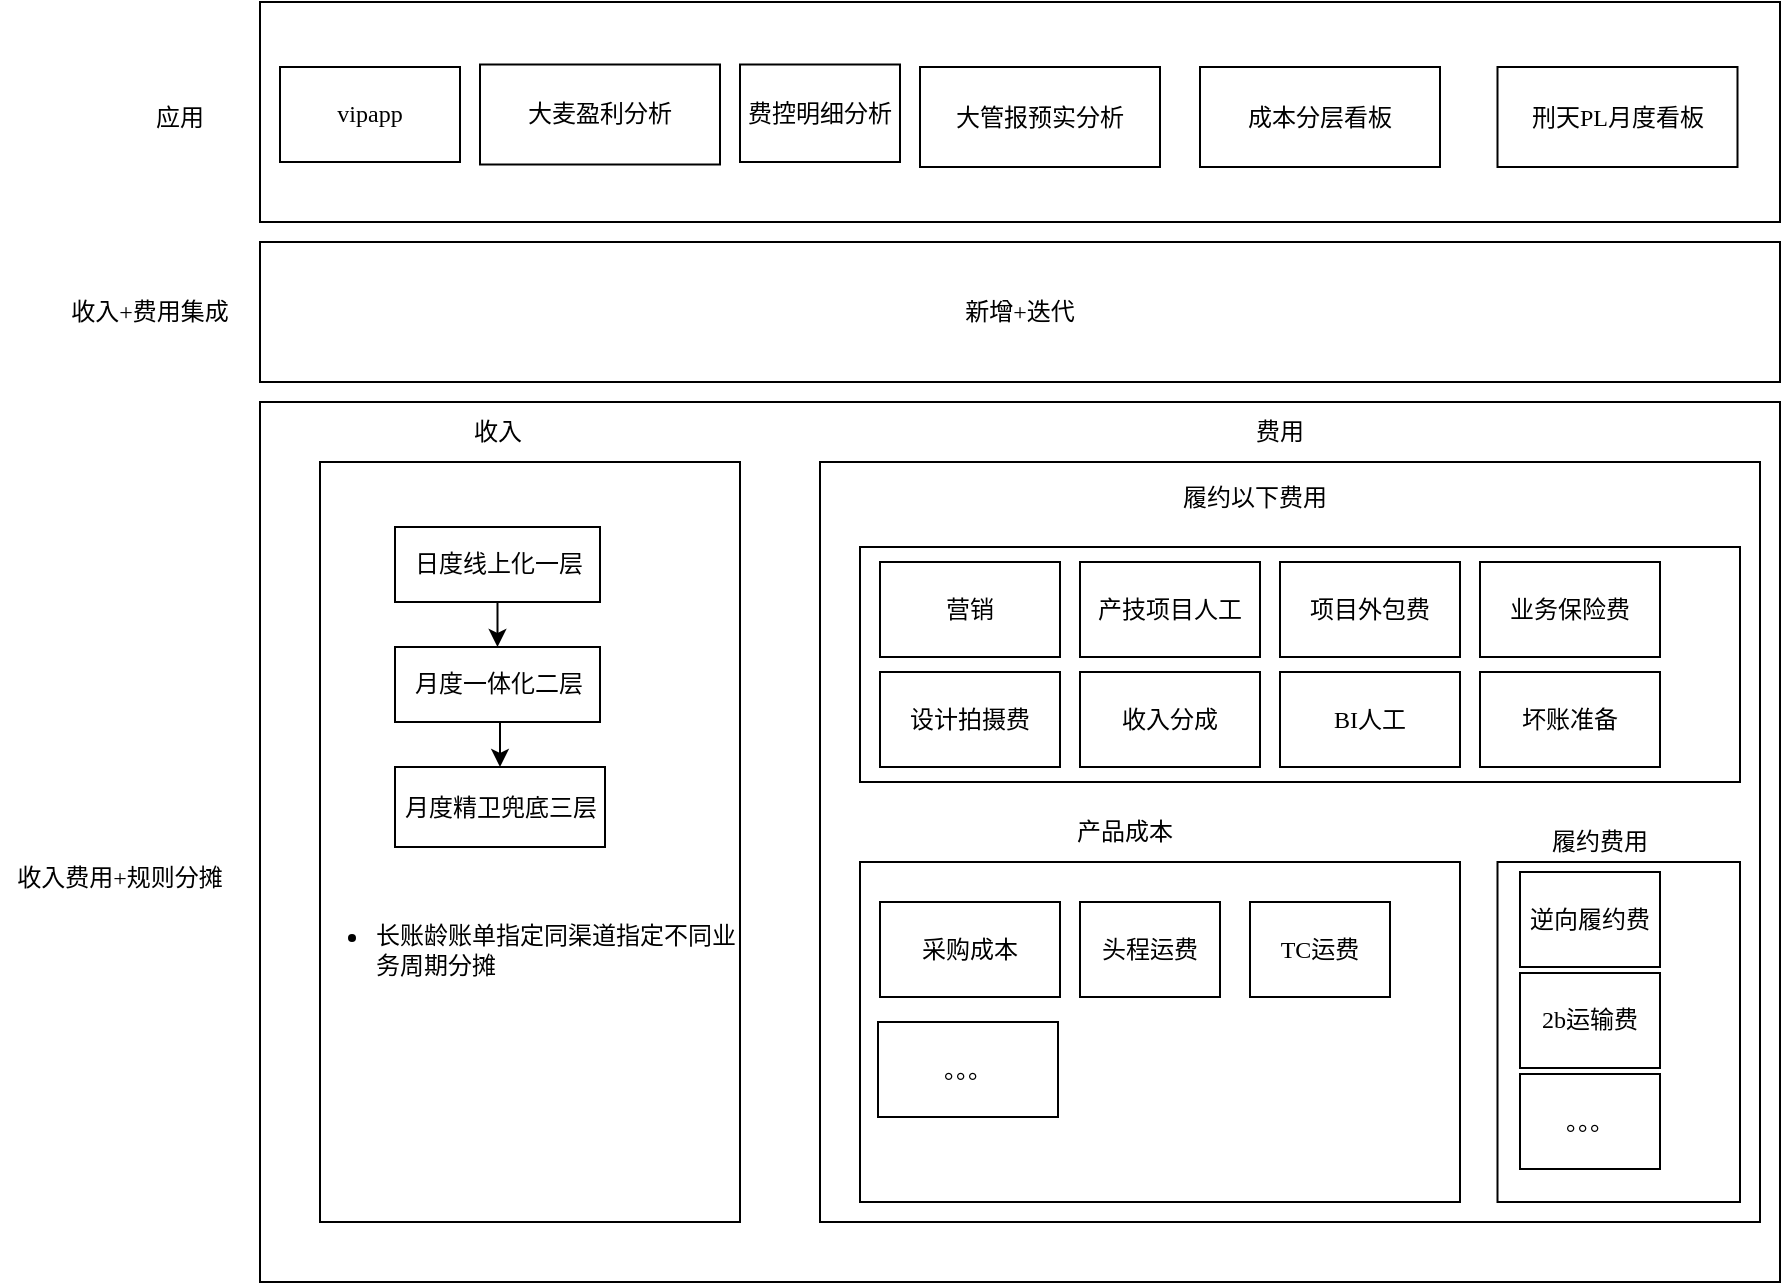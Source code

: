 <mxfile version="25.0.3">
  <diagram name="第 1 页" id="AUvHnZDIItohH6egJobj">
    <mxGraphModel dx="1789" dy="700" grid="1" gridSize="10" guides="1" tooltips="1" connect="1" arrows="1" fold="1" page="1" pageScale="1" pageWidth="827" pageHeight="1169" math="0" shadow="0">
      <root>
        <mxCell id="0" />
        <mxCell id="1" parent="0" />
        <mxCell id="qGcrRXvkYBeC9DR_U5yj-5" value="" style="rounded=0;whiteSpace=wrap;html=1;fontFamily=微软雅黑;fontSource=https%3A%2F%2Ffonts.googleapis.com%2Fcss%3Ffamily%3D%25E5%25BE%25AE%25E8%25BD%25AF%25E9%259B%2585%25E9%25BB%2591;" vertex="1" parent="1">
          <mxGeometry x="60" y="160" width="760" height="110" as="geometry" />
        </mxCell>
        <mxCell id="qGcrRXvkYBeC9DR_U5yj-1" value="vipapp" style="rounded=0;whiteSpace=wrap;html=1;fontFamily=微软雅黑;fontSource=https%3A%2F%2Ffonts.googleapis.com%2Fcss%3Ffamily%3D%25E5%25BE%25AE%25E8%25BD%25AF%25E9%259B%2585%25E9%25BB%2591;" vertex="1" parent="1">
          <mxGeometry x="70" y="192.5" width="90" height="47.5" as="geometry" />
        </mxCell>
        <mxCell id="qGcrRXvkYBeC9DR_U5yj-2" value="大麦盈利分析" style="rounded=0;whiteSpace=wrap;html=1;fontFamily=微软雅黑;fontSource=https%3A%2F%2Ffonts.googleapis.com%2Fcss%3Ffamily%3D%25E5%25BE%25AE%25E8%25BD%25AF%25E9%259B%2585%25E9%25BB%2591;" vertex="1" parent="1">
          <mxGeometry x="170" y="191.25" width="120" height="50" as="geometry" />
        </mxCell>
        <mxCell id="qGcrRXvkYBeC9DR_U5yj-3" value="大管报预实分析" style="rounded=0;whiteSpace=wrap;html=1;fontFamily=微软雅黑;fontSource=https%3A%2F%2Ffonts.googleapis.com%2Fcss%3Ffamily%3D%25E5%25BE%25AE%25E8%25BD%25AF%25E9%259B%2585%25E9%25BB%2591;" vertex="1" parent="1">
          <mxGeometry x="390" y="192.5" width="120" height="50" as="geometry" />
        </mxCell>
        <mxCell id="qGcrRXvkYBeC9DR_U5yj-4" value="成本分层看板" style="rounded=0;whiteSpace=wrap;html=1;fontFamily=微软雅黑;fontSource=https%3A%2F%2Ffonts.googleapis.com%2Fcss%3Ffamily%3D%25E5%25BE%25AE%25E8%25BD%25AF%25E9%259B%2585%25E9%25BB%2591;" vertex="1" parent="1">
          <mxGeometry x="530" y="192.5" width="120" height="50" as="geometry" />
        </mxCell>
        <mxCell id="qGcrRXvkYBeC9DR_U5yj-6" value="应用" style="text;html=1;align=center;verticalAlign=middle;whiteSpace=wrap;rounded=0;fontFamily=微软雅黑;fontSource=https%3A%2F%2Ffonts.googleapis.com%2Fcss%3Ffamily%3D%25E5%25BE%25AE%25E8%25BD%25AF%25E9%259B%2585%25E9%25BB%2591;" vertex="1" parent="1">
          <mxGeometry x="-10" y="202.5" width="60" height="30" as="geometry" />
        </mxCell>
        <mxCell id="qGcrRXvkYBeC9DR_U5yj-7" value="刑天PL月度看板" style="rounded=0;whiteSpace=wrap;html=1;fontFamily=微软雅黑;fontSource=https%3A%2F%2Ffonts.googleapis.com%2Fcss%3Ffamily%3D%25E5%25BE%25AE%25E8%25BD%25AF%25E9%259B%2585%25E9%25BB%2591;" vertex="1" parent="1">
          <mxGeometry x="678.75" y="192.5" width="120" height="50" as="geometry" />
        </mxCell>
        <mxCell id="qGcrRXvkYBeC9DR_U5yj-8" value="新增+迭代" style="rounded=0;whiteSpace=wrap;html=1;fontFamily=微软雅黑;fontSource=https%3A%2F%2Ffonts.googleapis.com%2Fcss%3Ffamily%3D%25E5%25BE%25AE%25E8%25BD%25AF%25E9%259B%2585%25E9%25BB%2591;" vertex="1" parent="1">
          <mxGeometry x="60" y="280" width="760" height="70" as="geometry" />
        </mxCell>
        <mxCell id="qGcrRXvkYBeC9DR_U5yj-11" value="收入+费用集成" style="text;html=1;align=center;verticalAlign=middle;whiteSpace=wrap;rounded=0;fontFamily=微软雅黑;fontSource=https%3A%2F%2Ffonts.googleapis.com%2Fcss%3Ffamily%3D%25E5%25BE%25AE%25E8%25BD%25AF%25E9%259B%2585%25E9%25BB%2591;" vertex="1" parent="1">
          <mxGeometry x="-40" y="300" width="90" height="30" as="geometry" />
        </mxCell>
        <mxCell id="qGcrRXvkYBeC9DR_U5yj-12" value="" style="rounded=0;whiteSpace=wrap;html=1;fontFamily=微软雅黑;fontSource=https%3A%2F%2Ffonts.googleapis.com%2Fcss%3Ffamily%3D%25E5%25BE%25AE%25E8%25BD%25AF%25E9%259B%2585%25E9%25BB%2591;" vertex="1" parent="1">
          <mxGeometry x="60" y="360" width="760" height="440" as="geometry" />
        </mxCell>
        <mxCell id="qGcrRXvkYBeC9DR_U5yj-13" value="" style="rounded=0;whiteSpace=wrap;html=1;fontFamily=微软雅黑;fontSource=https%3A%2F%2Ffonts.googleapis.com%2Fcss%3Ffamily%3D%25E5%25BE%25AE%25E8%25BD%25AF%25E9%259B%2585%25E9%25BB%2591;" vertex="1" parent="1">
          <mxGeometry x="90" y="390" width="210" height="380" as="geometry" />
        </mxCell>
        <mxCell id="qGcrRXvkYBeC9DR_U5yj-10" value="收入" style="text;html=1;align=center;verticalAlign=middle;whiteSpace=wrap;rounded=0;fontFamily=微软雅黑;fontSource=https%3A%2F%2Ffonts.googleapis.com%2Fcss%3Ffamily%3D%25E5%25BE%25AE%25E8%25BD%25AF%25E9%259B%2585%25E9%25BB%2591;" vertex="1" parent="1">
          <mxGeometry x="148.75" y="360" width="60" height="30" as="geometry" />
        </mxCell>
        <mxCell id="qGcrRXvkYBeC9DR_U5yj-14" value="收入费用+规则分摊" style="text;html=1;align=center;verticalAlign=middle;whiteSpace=wrap;rounded=0;fontFamily=微软雅黑;fontSource=https%3A%2F%2Ffonts.googleapis.com%2Fcss%3Ffamily%3D%25E5%25BE%25AE%25E8%25BD%25AF%25E9%259B%2585%25E9%25BB%2591;" vertex="1" parent="1">
          <mxGeometry x="-70" y="582.5" width="120" height="30" as="geometry" />
        </mxCell>
        <mxCell id="qGcrRXvkYBeC9DR_U5yj-15" value="费控明细分析" style="rounded=0;whiteSpace=wrap;html=1;fontFamily=微软雅黑;fontSource=https%3A%2F%2Ffonts.googleapis.com%2Fcss%3Ffamily%3D%25E5%25BE%25AE%25E8%25BD%25AF%25E9%259B%2585%25E9%25BB%2591;" vertex="1" parent="1">
          <mxGeometry x="300" y="191.25" width="80" height="48.75" as="geometry" />
        </mxCell>
        <mxCell id="qGcrRXvkYBeC9DR_U5yj-20" style="edgeStyle=orthogonalEdgeStyle;rounded=0;orthogonalLoop=1;jettySize=auto;html=1;exitX=0.5;exitY=1;exitDx=0;exitDy=0;entryX=0.5;entryY=0;entryDx=0;entryDy=0;fontFamily=微软雅黑;fontSource=https%3A%2F%2Ffonts.googleapis.com%2Fcss%3Ffamily%3D%25E5%25BE%25AE%25E8%25BD%25AF%25E9%259B%2585%25E9%25BB%2591;" edge="1" parent="1" source="qGcrRXvkYBeC9DR_U5yj-16" target="qGcrRXvkYBeC9DR_U5yj-17">
          <mxGeometry relative="1" as="geometry" />
        </mxCell>
        <mxCell id="qGcrRXvkYBeC9DR_U5yj-16" value="日度线上化一层" style="rounded=0;whiteSpace=wrap;html=1;fontFamily=微软雅黑;fontSource=https%3A%2F%2Ffonts.googleapis.com%2Fcss%3Ffamily%3D%25E5%25BE%25AE%25E8%25BD%25AF%25E9%259B%2585%25E9%25BB%2591;" vertex="1" parent="1">
          <mxGeometry x="127.5" y="422.5" width="102.5" height="37.5" as="geometry" />
        </mxCell>
        <mxCell id="qGcrRXvkYBeC9DR_U5yj-21" style="edgeStyle=orthogonalEdgeStyle;rounded=0;orthogonalLoop=1;jettySize=auto;html=1;exitX=0.5;exitY=1;exitDx=0;exitDy=0;entryX=0.5;entryY=0;entryDx=0;entryDy=0;fontFamily=微软雅黑;fontSource=https%3A%2F%2Ffonts.googleapis.com%2Fcss%3Ffamily%3D%25E5%25BE%25AE%25E8%25BD%25AF%25E9%259B%2585%25E9%25BB%2591;" edge="1" parent="1" source="qGcrRXvkYBeC9DR_U5yj-17" target="qGcrRXvkYBeC9DR_U5yj-18">
          <mxGeometry relative="1" as="geometry" />
        </mxCell>
        <mxCell id="qGcrRXvkYBeC9DR_U5yj-17" value="月度一体化二层" style="rounded=0;whiteSpace=wrap;html=1;fontFamily=微软雅黑;fontSource=https%3A%2F%2Ffonts.googleapis.com%2Fcss%3Ffamily%3D%25E5%25BE%25AE%25E8%25BD%25AF%25E9%259B%2585%25E9%25BB%2591;" vertex="1" parent="1">
          <mxGeometry x="127.5" y="482.5" width="102.5" height="37.5" as="geometry" />
        </mxCell>
        <mxCell id="qGcrRXvkYBeC9DR_U5yj-18" value="月度精卫兜底三层" style="rounded=0;whiteSpace=wrap;html=1;fontFamily=微软雅黑;fontSource=https%3A%2F%2Ffonts.googleapis.com%2Fcss%3Ffamily%3D%25E5%25BE%25AE%25E8%25BD%25AF%25E9%259B%2585%25E9%25BB%2591;" vertex="1" parent="1">
          <mxGeometry x="127.5" y="542.5" width="105" height="40" as="geometry" />
        </mxCell>
        <mxCell id="qGcrRXvkYBeC9DR_U5yj-19" value="" style="rounded=0;whiteSpace=wrap;html=1;fontFamily=微软雅黑;fontSource=https%3A%2F%2Ffonts.googleapis.com%2Fcss%3Ffamily%3D%25E5%25BE%25AE%25E8%25BD%25AF%25E9%259B%2585%25E9%25BB%2591;" vertex="1" parent="1">
          <mxGeometry x="340" y="390" width="470" height="380" as="geometry" />
        </mxCell>
        <mxCell id="qGcrRXvkYBeC9DR_U5yj-22" value="费用" style="text;html=1;align=center;verticalAlign=middle;whiteSpace=wrap;rounded=0;fontFamily=微软雅黑;fontSource=https%3A%2F%2Ffonts.googleapis.com%2Fcss%3Ffamily%3D%25E5%25BE%25AE%25E8%25BD%25AF%25E9%259B%2585%25E9%25BB%2591;" vertex="1" parent="1">
          <mxGeometry x="540" y="360" width="60" height="30" as="geometry" />
        </mxCell>
        <mxCell id="qGcrRXvkYBeC9DR_U5yj-23" value="" style="rounded=0;whiteSpace=wrap;html=1;fontFamily=微软雅黑;fontSource=https%3A%2F%2Ffonts.googleapis.com%2Fcss%3Ffamily%3D%25E5%25BE%25AE%25E8%25BD%25AF%25E9%259B%2585%25E9%25BB%2591;" vertex="1" parent="1">
          <mxGeometry x="678.75" y="590" width="121.25" height="170" as="geometry" />
        </mxCell>
        <mxCell id="qGcrRXvkYBeC9DR_U5yj-24" value="履约费用" style="text;html=1;align=center;verticalAlign=middle;whiteSpace=wrap;rounded=0;fontFamily=微软雅黑;fontSource=https%3A%2F%2Ffonts.googleapis.com%2Fcss%3Ffamily%3D%25E5%25BE%25AE%25E8%25BD%25AF%25E9%259B%2585%25E9%25BB%2591;" vertex="1" parent="1">
          <mxGeometry x="700" y="565" width="60" height="30" as="geometry" />
        </mxCell>
        <mxCell id="qGcrRXvkYBeC9DR_U5yj-25" value="" style="rounded=0;whiteSpace=wrap;html=1;fontFamily=微软雅黑;fontSource=https%3A%2F%2Ffonts.googleapis.com%2Fcss%3Ffamily%3D%25E5%25BE%25AE%25E8%25BD%25AF%25E9%259B%2585%25E9%25BB%2591;" vertex="1" parent="1">
          <mxGeometry x="360" y="432.5" width="440" height="117.5" as="geometry" />
        </mxCell>
        <mxCell id="qGcrRXvkYBeC9DR_U5yj-26" value="履约以下费用" style="text;html=1;align=center;verticalAlign=middle;whiteSpace=wrap;rounded=0;fontFamily=微软雅黑;fontSource=https%3A%2F%2Ffonts.googleapis.com%2Fcss%3Ffamily%3D%25E5%25BE%25AE%25E8%25BD%25AF%25E9%259B%2585%25E9%25BB%2591;" vertex="1" parent="1">
          <mxGeometry x="520" y="392.5" width="74.75" height="30" as="geometry" />
        </mxCell>
        <mxCell id="qGcrRXvkYBeC9DR_U5yj-29" value="营销" style="rounded=0;whiteSpace=wrap;html=1;fontFamily=微软雅黑;fontSource=https%3A%2F%2Ffonts.googleapis.com%2Fcss%3Ffamily%3D%25E5%25BE%25AE%25E8%25BD%25AF%25E9%259B%2585%25E9%25BB%2591;" vertex="1" parent="1">
          <mxGeometry x="370" y="440" width="90" height="47.5" as="geometry" />
        </mxCell>
        <mxCell id="qGcrRXvkYBeC9DR_U5yj-30" value="收入分成" style="rounded=0;whiteSpace=wrap;html=1;fontFamily=微软雅黑;fontSource=https%3A%2F%2Ffonts.googleapis.com%2Fcss%3Ffamily%3D%25E5%25BE%25AE%25E8%25BD%25AF%25E9%259B%2585%25E9%25BB%2591;" vertex="1" parent="1">
          <mxGeometry x="470" y="495" width="90" height="47.5" as="geometry" />
        </mxCell>
        <mxCell id="qGcrRXvkYBeC9DR_U5yj-31" value="设计拍摄费" style="rounded=0;whiteSpace=wrap;html=1;fontFamily=微软雅黑;fontSource=https%3A%2F%2Ffonts.googleapis.com%2Fcss%3Ffamily%3D%25E5%25BE%25AE%25E8%25BD%25AF%25E9%259B%2585%25E9%25BB%2591;" vertex="1" parent="1">
          <mxGeometry x="370" y="495" width="90" height="47.5" as="geometry" />
        </mxCell>
        <mxCell id="qGcrRXvkYBeC9DR_U5yj-32" value="产技项目人工" style="rounded=0;whiteSpace=wrap;html=1;fontFamily=微软雅黑;fontSource=https%3A%2F%2Ffonts.googleapis.com%2Fcss%3Ffamily%3D%25E5%25BE%25AE%25E8%25BD%25AF%25E9%259B%2585%25E9%25BB%2591;" vertex="1" parent="1">
          <mxGeometry x="470" y="440" width="90" height="47.5" as="geometry" />
        </mxCell>
        <mxCell id="qGcrRXvkYBeC9DR_U5yj-33" value="" style="rounded=0;whiteSpace=wrap;html=1;fontFamily=微软雅黑;fontSource=https%3A%2F%2Ffonts.googleapis.com%2Fcss%3Ffamily%3D%25E5%25BE%25AE%25E8%25BD%25AF%25E9%259B%2585%25E9%25BB%2591;" vertex="1" parent="1">
          <mxGeometry x="360" y="590" width="300" height="170" as="geometry" />
        </mxCell>
        <mxCell id="qGcrRXvkYBeC9DR_U5yj-34" value="产品成本" style="text;html=1;align=center;verticalAlign=middle;whiteSpace=wrap;rounded=0;fontFamily=微软雅黑;fontSource=https%3A%2F%2Ffonts.googleapis.com%2Fcss%3Ffamily%3D%25E5%25BE%25AE%25E8%25BD%25AF%25E9%259B%2585%25E9%25BB%2591;" vertex="1" parent="1">
          <mxGeometry x="455.25" y="560" width="74.75" height="30" as="geometry" />
        </mxCell>
        <mxCell id="qGcrRXvkYBeC9DR_U5yj-35" value="采购成本" style="rounded=0;whiteSpace=wrap;html=1;fontFamily=微软雅黑;fontSource=https%3A%2F%2Ffonts.googleapis.com%2Fcss%3Ffamily%3D%25E5%25BE%25AE%25E8%25BD%25AF%25E9%259B%2585%25E9%25BB%2591;" vertex="1" parent="1">
          <mxGeometry x="370" y="610" width="90" height="47.5" as="geometry" />
        </mxCell>
        <mxCell id="qGcrRXvkYBeC9DR_U5yj-36" value="头程运费" style="rounded=0;whiteSpace=wrap;html=1;fontFamily=微软雅黑;fontSource=https%3A%2F%2Ffonts.googleapis.com%2Fcss%3Ffamily%3D%25E5%25BE%25AE%25E8%25BD%25AF%25E9%259B%2585%25E9%25BB%2591;" vertex="1" parent="1">
          <mxGeometry x="470" y="610" width="70" height="47.5" as="geometry" />
        </mxCell>
        <mxCell id="qGcrRXvkYBeC9DR_U5yj-37" value="TC运费" style="rounded=0;whiteSpace=wrap;html=1;fontFamily=微软雅黑;fontSource=https%3A%2F%2Ffonts.googleapis.com%2Fcss%3Ffamily%3D%25E5%25BE%25AE%25E8%25BD%25AF%25E9%259B%2585%25E9%25BB%2591;" vertex="1" parent="1">
          <mxGeometry x="555" y="610" width="70" height="47.5" as="geometry" />
        </mxCell>
        <mxCell id="qGcrRXvkYBeC9DR_U5yj-38" value="项目外包费" style="rounded=0;whiteSpace=wrap;html=1;fontFamily=微软雅黑;fontSource=https%3A%2F%2Ffonts.googleapis.com%2Fcss%3Ffamily%3D%25E5%25BE%25AE%25E8%25BD%25AF%25E9%259B%2585%25E9%25BB%2591;" vertex="1" parent="1">
          <mxGeometry x="570" y="440" width="90" height="47.5" as="geometry" />
        </mxCell>
        <mxCell id="qGcrRXvkYBeC9DR_U5yj-39" value="逆向履约费" style="rounded=0;whiteSpace=wrap;html=1;fontFamily=微软雅黑;fontSource=https%3A%2F%2Ffonts.googleapis.com%2Fcss%3Ffamily%3D%25E5%25BE%25AE%25E8%25BD%25AF%25E9%259B%2585%25E9%25BB%2591;" vertex="1" parent="1">
          <mxGeometry x="690" y="595" width="70" height="47.5" as="geometry" />
        </mxCell>
        <mxCell id="qGcrRXvkYBeC9DR_U5yj-40" value="BI人工" style="rounded=0;whiteSpace=wrap;html=1;fontFamily=微软雅黑;fontSource=https%3A%2F%2Ffonts.googleapis.com%2Fcss%3Ffamily%3D%25E5%25BE%25AE%25E8%25BD%25AF%25E9%259B%2585%25E9%25BB%2591;" vertex="1" parent="1">
          <mxGeometry x="570" y="495" width="90" height="47.5" as="geometry" />
        </mxCell>
        <mxCell id="qGcrRXvkYBeC9DR_U5yj-42" value="2b运输费" style="rounded=0;whiteSpace=wrap;html=1;fontFamily=微软雅黑;fontSource=https%3A%2F%2Ffonts.googleapis.com%2Fcss%3Ffamily%3D%25E5%25BE%25AE%25E8%25BD%25AF%25E9%259B%2585%25E9%25BB%2591;" vertex="1" parent="1">
          <mxGeometry x="690" y="645.5" width="70" height="47.5" as="geometry" />
        </mxCell>
        <mxCell id="qGcrRXvkYBeC9DR_U5yj-43" value="。。。" style="rounded=0;whiteSpace=wrap;html=1;fontFamily=微软雅黑;fontSource=https%3A%2F%2Ffonts.googleapis.com%2Fcss%3Ffamily%3D%25E5%25BE%25AE%25E8%25BD%25AF%25E9%259B%2585%25E9%25BB%2591;" vertex="1" parent="1">
          <mxGeometry x="369" y="670" width="90" height="47.5" as="geometry" />
        </mxCell>
        <mxCell id="qGcrRXvkYBeC9DR_U5yj-44" value="业务保险费" style="rounded=0;whiteSpace=wrap;html=1;fontFamily=微软雅黑;fontSource=https%3A%2F%2Ffonts.googleapis.com%2Fcss%3Ffamily%3D%25E5%25BE%25AE%25E8%25BD%25AF%25E9%259B%2585%25E9%25BB%2591;" vertex="1" parent="1">
          <mxGeometry x="670" y="440" width="90" height="47.5" as="geometry" />
        </mxCell>
        <mxCell id="qGcrRXvkYBeC9DR_U5yj-45" value="坏账准备" style="rounded=0;whiteSpace=wrap;html=1;fontFamily=微软雅黑;fontSource=https%3A%2F%2Ffonts.googleapis.com%2Fcss%3Ffamily%3D%25E5%25BE%25AE%25E8%25BD%25AF%25E9%259B%2585%25E9%25BB%2591;" vertex="1" parent="1">
          <mxGeometry x="670" y="495" width="90" height="47.5" as="geometry" />
        </mxCell>
        <mxCell id="qGcrRXvkYBeC9DR_U5yj-46" value="。。。" style="rounded=0;whiteSpace=wrap;html=1;fontFamily=微软雅黑;fontSource=https%3A%2F%2Ffonts.googleapis.com%2Fcss%3Ffamily%3D%25E5%25BE%25AE%25E8%25BD%25AF%25E9%259B%2585%25E9%25BB%2591;" vertex="1" parent="1">
          <mxGeometry x="690" y="696" width="70" height="47.5" as="geometry" />
        </mxCell>
        <mxCell id="qGcrRXvkYBeC9DR_U5yj-52" value="&lt;ul&gt;&lt;li&gt;长账龄账单指定同渠道指定不同业务周期分摊&lt;/li&gt;&lt;/ul&gt;" style="text;html=1;align=left;verticalAlign=middle;whiteSpace=wrap;rounded=0;fontFamily=微软雅黑;fontSource=https%3A%2F%2Ffonts.googleapis.com%2Fcss%3Ffamily%3D%25E5%25BE%25AE%25E8%25BD%25AF%25E9%259B%2585%25E9%25BB%2591;" vertex="1" parent="1">
          <mxGeometry x="76.25" y="618.75" width="223.75" height="30" as="geometry" />
        </mxCell>
      </root>
    </mxGraphModel>
  </diagram>
</mxfile>
